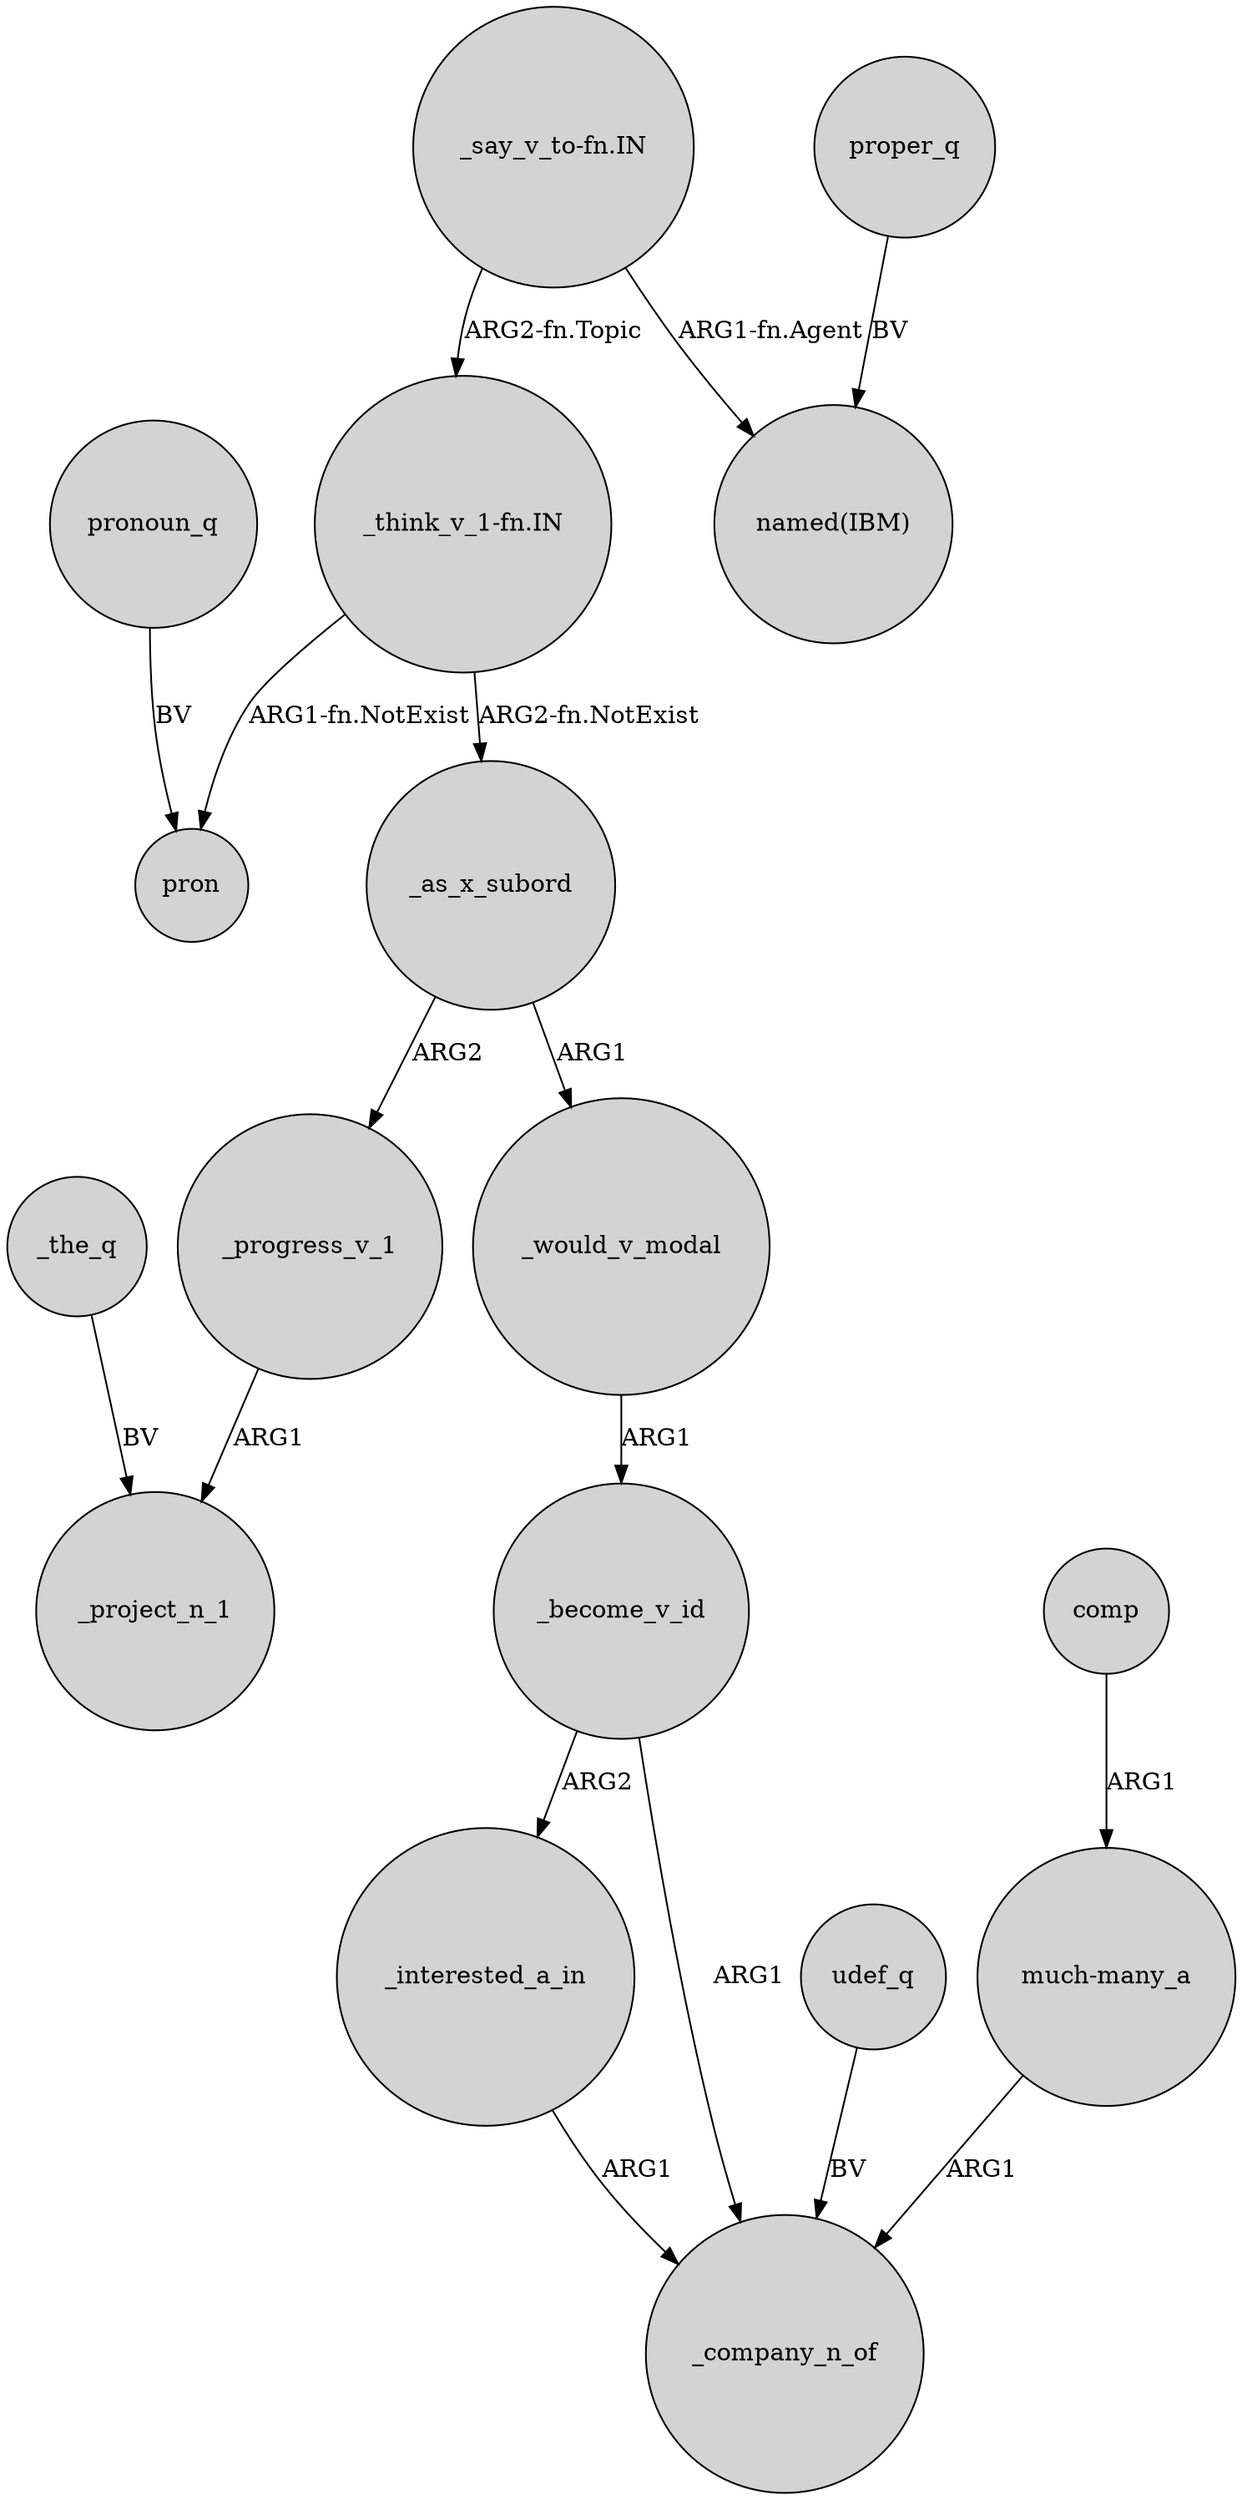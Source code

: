digraph {
	node [shape=circle style=filled]
	"much-many_a" -> _company_n_of [label=ARG1]
	_the_q -> _project_n_1 [label=BV]
	_as_x_subord -> _progress_v_1 [label=ARG2]
	"_say_v_to-fn.IN" -> "named(IBM)" [label="ARG1-fn.Agent"]
	"_think_v_1-fn.IN" -> _as_x_subord [label="ARG2-fn.NotExist"]
	proper_q -> "named(IBM)" [label=BV]
	comp -> "much-many_a" [label=ARG1]
	_would_v_modal -> _become_v_id [label=ARG1]
	"_say_v_to-fn.IN" -> "_think_v_1-fn.IN" [label="ARG2-fn.Topic"]
	_become_v_id -> _interested_a_in [label=ARG2]
	udef_q -> _company_n_of [label=BV]
	_interested_a_in -> _company_n_of [label=ARG1]
	_as_x_subord -> _would_v_modal [label=ARG1]
	"_think_v_1-fn.IN" -> pron [label="ARG1-fn.NotExist"]
	_progress_v_1 -> _project_n_1 [label=ARG1]
	_become_v_id -> _company_n_of [label=ARG1]
	pronoun_q -> pron [label=BV]
}
